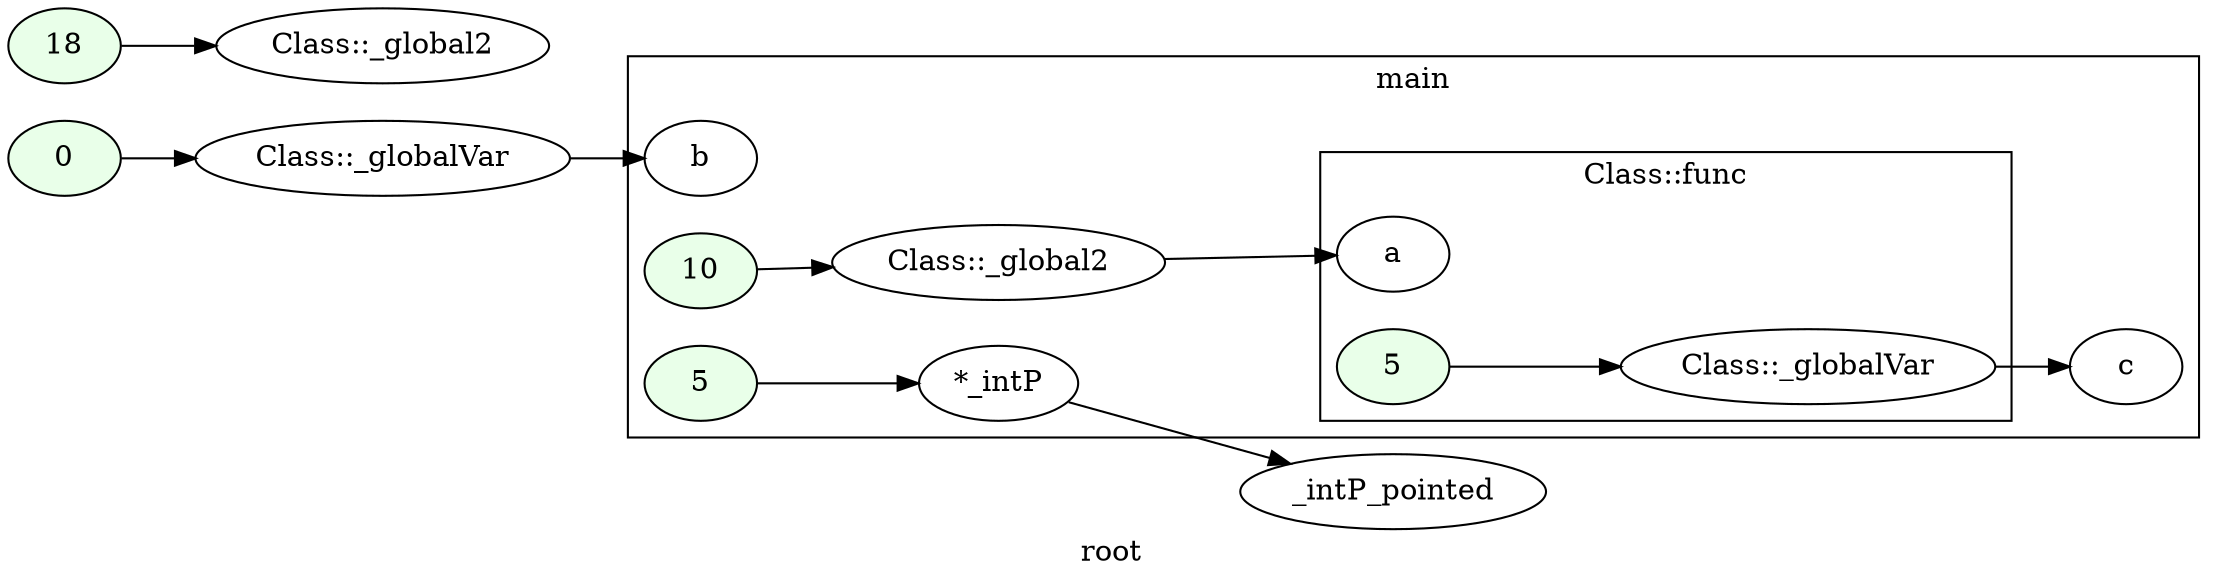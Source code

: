 digraph G
{
rankdir=LR;
label = "root";
	node_000001 [ label = "0", style=filled, fillcolor="#E9FFE9", startinglines=12 ]
	node_000002 [ label = "Class::_globalVar", startingline=12 ]
	node_000003 [ label = "18", style=filled, fillcolor="#E9FFE9", startinglines=13 ]
	node_000004 [ label = "Class::_global2", startingline=13 ]
	node_000015 [ label = "_intP_pointed", startingline=33 ]
subgraph cluster_1 {
label = "main";
parent = "G";
startinglines = "17_23_23";
	node_000005 [ label = "b", startingline=25 ]
	node_000006 [ label = "10", style=filled, fillcolor="#E9FFE9", startinglines=26 ]
	node_000007 [ label = "Class::_global2", startingline=26 ]
	node_000011 [ label = "c", startingline=28 ]
	node_000013 [ label = "5", style=filled, fillcolor="#E9FFE9", startinglines=33 ]
	node_000014 [ label = "*_intP", startingline=33 ]
subgraph cluster_2 {
label = "Class::func";
parent = "cluster_1";
startinglines = "25_26_27";
	node_000008 [ label = "a", startingline=19 ]
	node_000009 [ label = "5", style=filled, fillcolor="#E9FFE9", startinglines=20 ]
	node_000010 [ label = "Class::_globalVar", startingline=20 ]
}
}
	node_000001 -> node_000002
	node_000002 -> node_000005
	node_000003 -> node_000004
	node_000006 -> node_000007
	node_000007 -> node_000008
	node_000013 -> node_000014
	node_000014 -> node_000015
	node_000009 -> node_000010
	node_000010 -> node_000011
}
